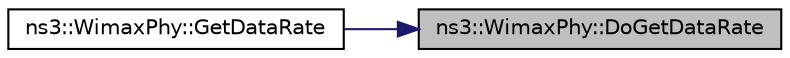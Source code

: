 digraph "ns3::WimaxPhy::DoGetDataRate"
{
 // LATEX_PDF_SIZE
  edge [fontname="Helvetica",fontsize="10",labelfontname="Helvetica",labelfontsize="10"];
  node [fontname="Helvetica",fontsize="10",shape=record];
  rankdir="RL";
  Node1 [label="ns3::WimaxPhy::DoGetDataRate",height=0.2,width=0.4,color="black", fillcolor="grey75", style="filled", fontcolor="black",tooltip="Get data rate."];
  Node1 -> Node2 [dir="back",color="midnightblue",fontsize="10",style="solid",fontname="Helvetica"];
  Node2 [label="ns3::WimaxPhy::GetDataRate",height=0.2,width=0.4,color="black", fillcolor="white", style="filled",URL="$classns3_1_1_wimax_phy.html#a9ed45c92a0099879b7cbbd3442731c3c",tooltip="Get the data rate corresponding to a modulation type."];
}
